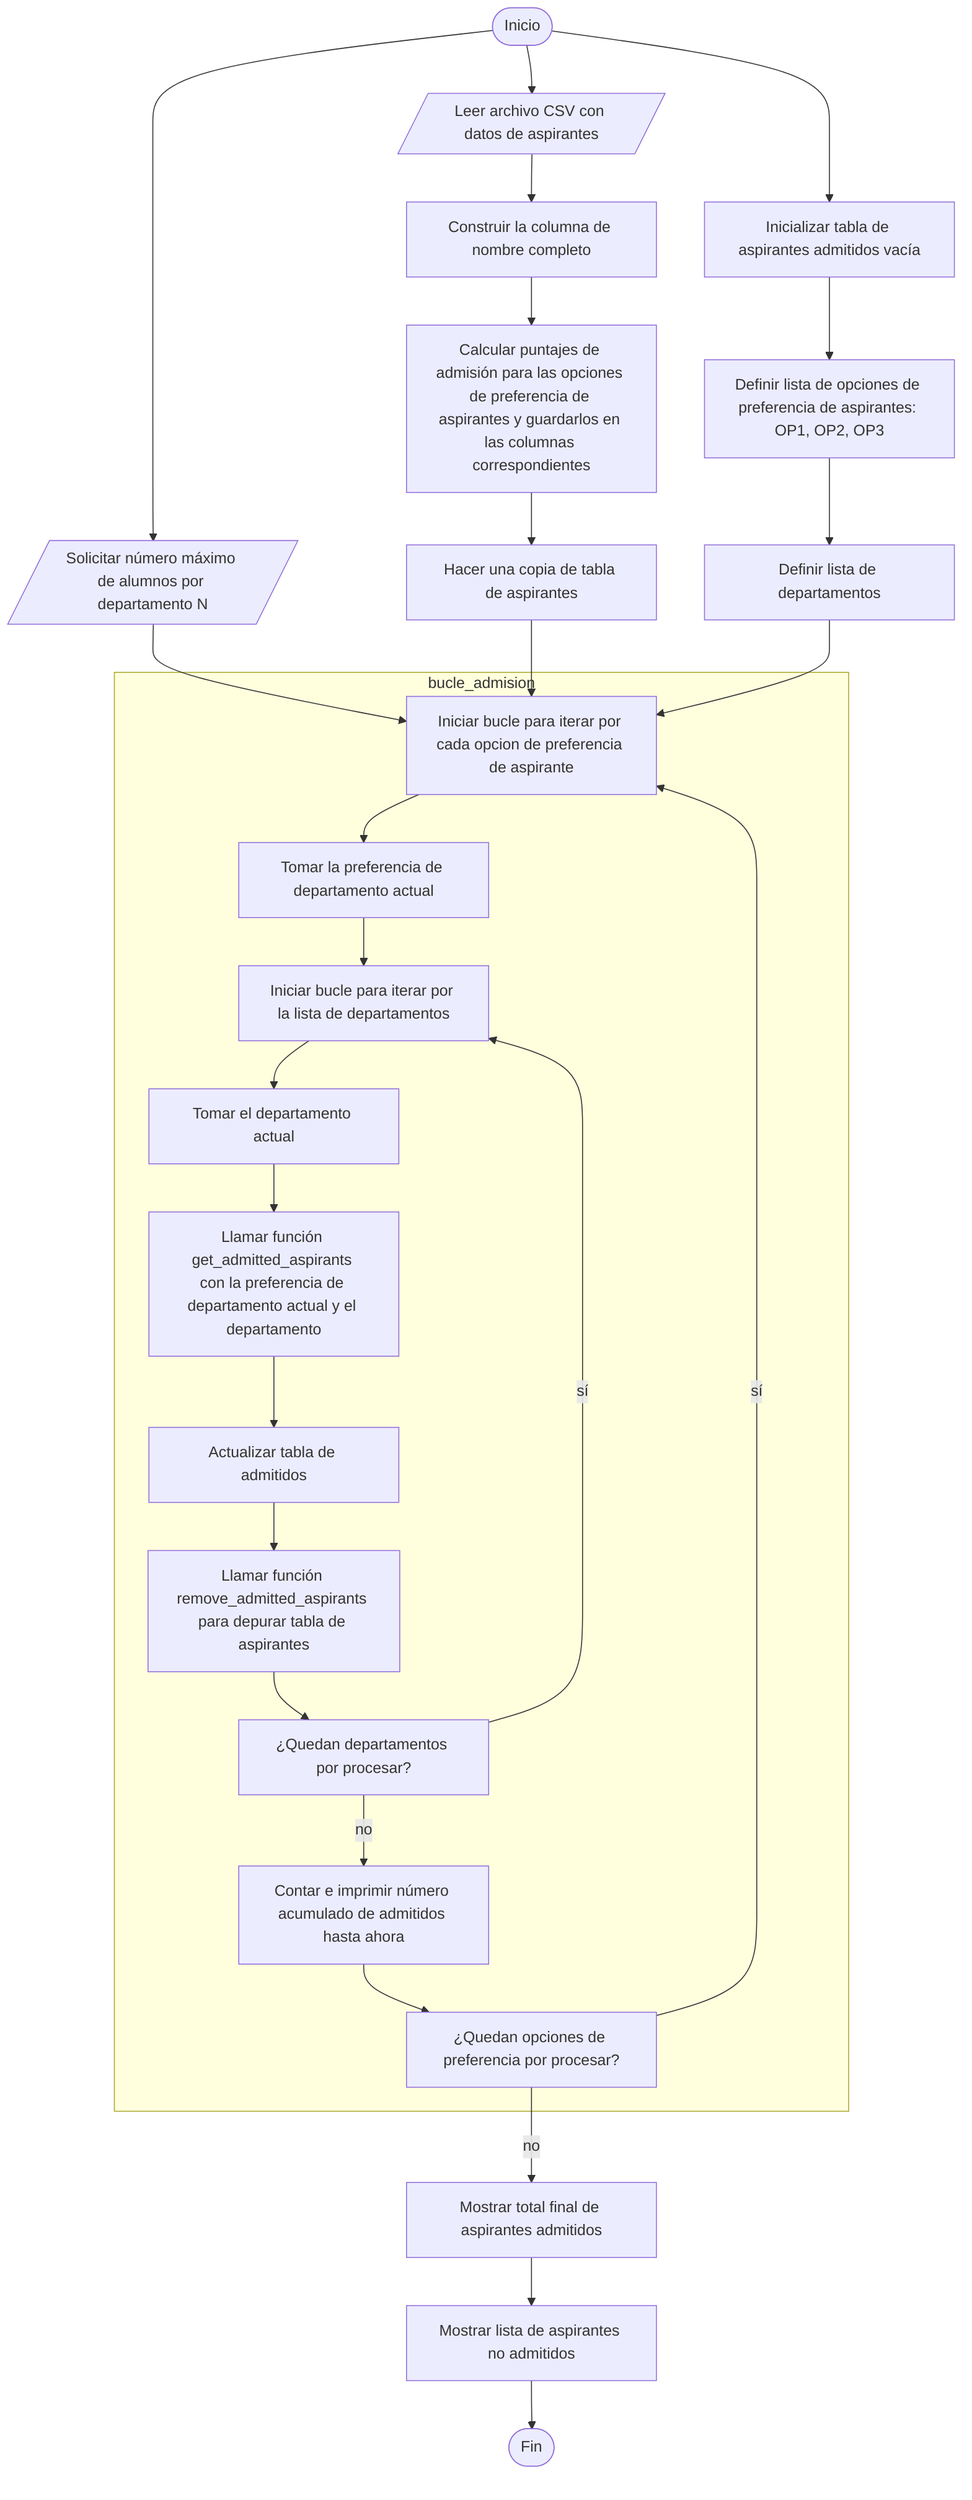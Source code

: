 flowchart TD

A([Inicio]) --> B[/Leer archivo CSV con datos de aspirantes/]
A --> C[/Solicitar número máximo de alumnos por departamento N/]
A --> D[Inicializar tabla de aspirantes admitidos vacía]
B --> B1[Construir la columna de nombre completo]
B1 --> B2[Calcular puntajes de admisión para las opciones de preferencia de aspirantes y guardarlos en las columnas correspondientes]
B2 --> E[Hacer una copia de tabla de aspirantes]
D --> F1[Definir lista de opciones de preferencia de aspirantes: OP1, OP2, OP3]
F1 --> F[Definir lista de departamentos]
C --> G
E --> G
F --> G
subgraph bucle_admision
G[Iniciar bucle para iterar por cada opcion de preferencia de aspirante] --> H[Tomar la preferencia de departamento actual]
H --> I[Iniciar bucle para iterar por la lista de departamentos]
I --> J[Tomar el departamento actual]
J --> K[Llamar función get_admitted_aspirants con la preferencia de departamento actual y el departamento]
K --> L[Actualizar tabla de admitidos]
L --> M[Llamar función remove_admitted_aspirants para depurar tabla de aspirantes]
M --> N[¿Quedan departamentos por procesar?]
N -- sí --> I
N -- no --> O[Contar e imprimir número acumulado de admitidos hasta ahora]
O --> P[¿Quedan opciones de preferencia por procesar?]
P -- sí --> G
end
P -- no --> Q[Mostrar total final de aspirantes admitidos]
Q --> R[Mostrar lista de aspirantes no admitidos]
R --> S([Fin])